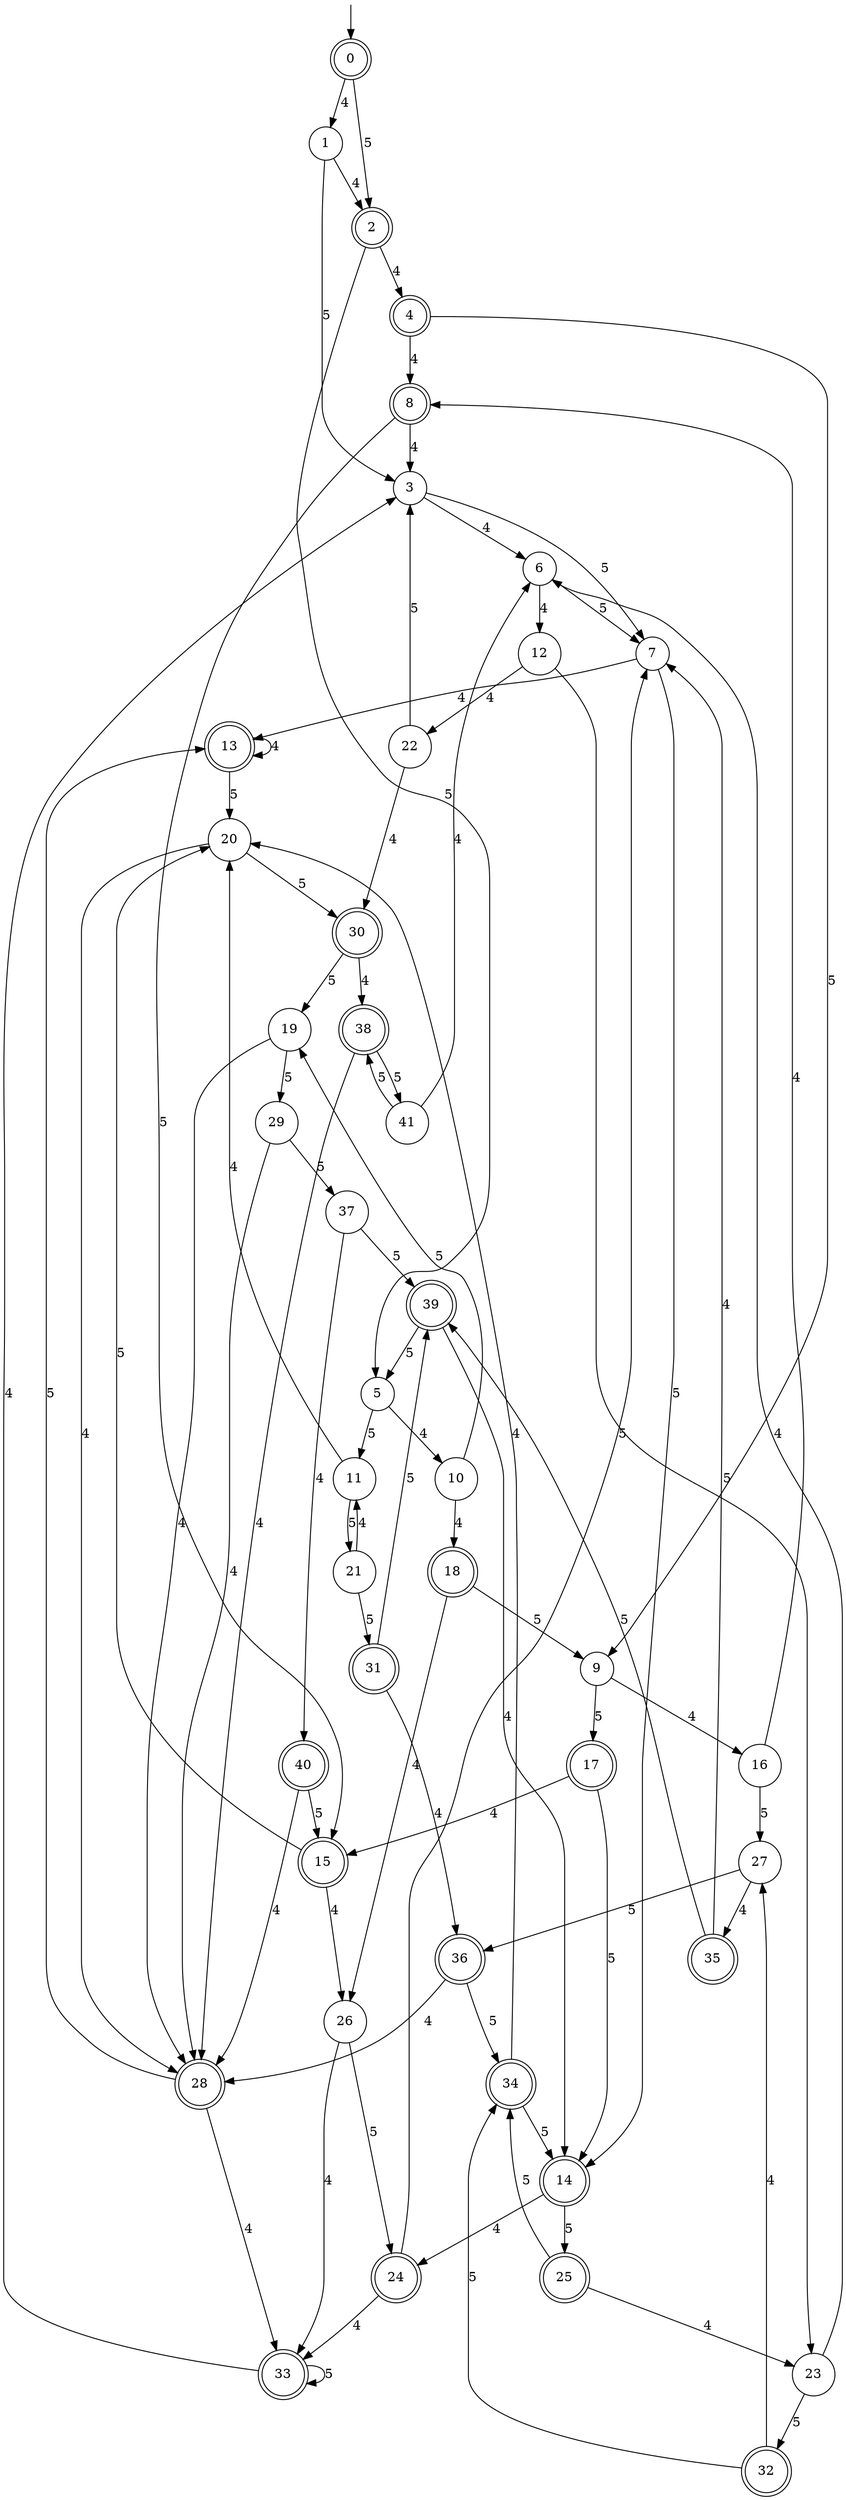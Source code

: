 digraph g {

	s0 [shape="doublecircle" label="0"];
	s1 [shape="circle" label="1"];
	s2 [shape="doublecircle" label="2"];
	s3 [shape="circle" label="3"];
	s4 [shape="doublecircle" label="4"];
	s5 [shape="circle" label="5"];
	s6 [shape="circle" label="6"];
	s7 [shape="circle" label="7"];
	s8 [shape="doublecircle" label="8"];
	s9 [shape="circle" label="9"];
	s10 [shape="circle" label="10"];
	s11 [shape="circle" label="11"];
	s12 [shape="circle" label="12"];
	s13 [shape="doublecircle" label="13"];
	s14 [shape="doublecircle" label="14"];
	s15 [shape="doublecircle" label="15"];
	s16 [shape="circle" label="16"];
	s17 [shape="doublecircle" label="17"];
	s18 [shape="doublecircle" label="18"];
	s19 [shape="circle" label="19"];
	s20 [shape="circle" label="20"];
	s21 [shape="circle" label="21"];
	s22 [shape="circle" label="22"];
	s23 [shape="circle" label="23"];
	s24 [shape="doublecircle" label="24"];
	s25 [shape="doublecircle" label="25"];
	s26 [shape="circle" label="26"];
	s27 [shape="circle" label="27"];
	s28 [shape="doublecircle" label="28"];
	s29 [shape="circle" label="29"];
	s30 [shape="doublecircle" label="30"];
	s31 [shape="doublecircle" label="31"];
	s32 [shape="doublecircle" label="32"];
	s33 [shape="doublecircle" label="33"];
	s34 [shape="doublecircle" label="34"];
	s35 [shape="doublecircle" label="35"];
	s36 [shape="doublecircle" label="36"];
	s37 [shape="circle" label="37"];
	s38 [shape="doublecircle" label="38"];
	s39 [shape="doublecircle" label="39"];
	s40 [shape="doublecircle" label="40"];
	s41 [shape="circle" label="41"];
	s0 -> s1 [label="4"];
	s0 -> s2 [label="5"];
	s1 -> s2 [label="4"];
	s1 -> s3 [label="5"];
	s2 -> s4 [label="4"];
	s2 -> s5 [label="5"];
	s3 -> s6 [label="4"];
	s3 -> s7 [label="5"];
	s4 -> s8 [label="4"];
	s4 -> s9 [label="5"];
	s5 -> s10 [label="4"];
	s5 -> s11 [label="5"];
	s6 -> s12 [label="4"];
	s6 -> s7 [label="5"];
	s7 -> s13 [label="4"];
	s7 -> s14 [label="5"];
	s8 -> s3 [label="4"];
	s8 -> s15 [label="5"];
	s9 -> s16 [label="4"];
	s9 -> s17 [label="5"];
	s10 -> s18 [label="4"];
	s10 -> s19 [label="5"];
	s11 -> s20 [label="4"];
	s11 -> s21 [label="5"];
	s12 -> s22 [label="4"];
	s12 -> s23 [label="5"];
	s13 -> s13 [label="4"];
	s13 -> s20 [label="5"];
	s14 -> s24 [label="4"];
	s14 -> s25 [label="5"];
	s15 -> s26 [label="4"];
	s15 -> s20 [label="5"];
	s16 -> s8 [label="4"];
	s16 -> s27 [label="5"];
	s17 -> s15 [label="4"];
	s17 -> s14 [label="5"];
	s18 -> s26 [label="4"];
	s18 -> s9 [label="5"];
	s19 -> s28 [label="4"];
	s19 -> s29 [label="5"];
	s20 -> s28 [label="4"];
	s20 -> s30 [label="5"];
	s21 -> s11 [label="4"];
	s21 -> s31 [label="5"];
	s22 -> s30 [label="4"];
	s22 -> s3 [label="5"];
	s23 -> s6 [label="4"];
	s23 -> s32 [label="5"];
	s24 -> s33 [label="4"];
	s24 -> s7 [label="5"];
	s25 -> s23 [label="4"];
	s25 -> s34 [label="5"];
	s26 -> s33 [label="4"];
	s26 -> s24 [label="5"];
	s27 -> s35 [label="4"];
	s27 -> s36 [label="5"];
	s28 -> s33 [label="4"];
	s28 -> s13 [label="5"];
	s29 -> s28 [label="4"];
	s29 -> s37 [label="5"];
	s30 -> s38 [label="4"];
	s30 -> s19 [label="5"];
	s31 -> s36 [label="4"];
	s31 -> s39 [label="5"];
	s32 -> s27 [label="4"];
	s32 -> s34 [label="5"];
	s33 -> s3 [label="4"];
	s33 -> s33 [label="5"];
	s34 -> s20 [label="4"];
	s34 -> s14 [label="5"];
	s35 -> s7 [label="4"];
	s35 -> s39 [label="5"];
	s36 -> s28 [label="4"];
	s36 -> s34 [label="5"];
	s37 -> s40 [label="4"];
	s37 -> s39 [label="5"];
	s38 -> s28 [label="4"];
	s38 -> s41 [label="5"];
	s39 -> s14 [label="4"];
	s39 -> s5 [label="5"];
	s40 -> s28 [label="4"];
	s40 -> s15 [label="5"];
	s41 -> s6 [label="4"];
	s41 -> s38 [label="5"];

__start0 [label="" shape="none" width="0" height="0"];
__start0 -> s0;

}
